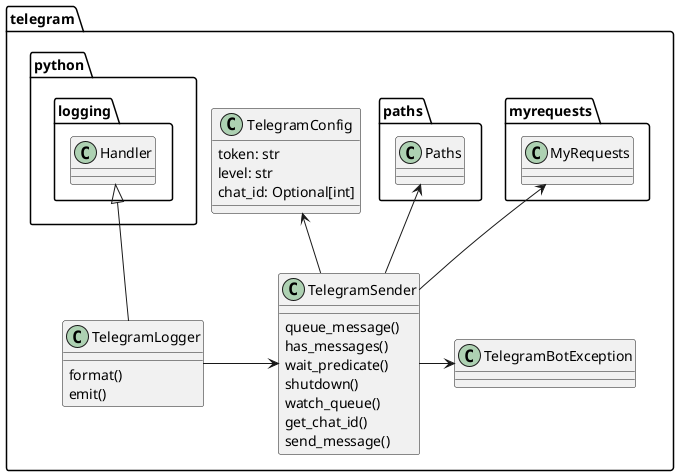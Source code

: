@startuml

allowmixing

namespace telegram {

class TelegramConfig {
    token: str
    level: str
    chat_id: Optional[int]
}

class TelegramLogger extends python.logging.Handler {
format()
emit()
}

class TelegramBotException

class TelegramSender {
    queue_message()
    has_messages()
    wait_predicate()
    shutdown()
    watch_queue()
    get_chat_id()
    send_message()
}

TelegramConfig <-- TelegramSender

TelegramLogger -> TelegramSender
myrequests.MyRequests <-- TelegramSender
TelegramSender -> TelegramBotException
paths.Paths <-- TelegramSender

}
@enduml